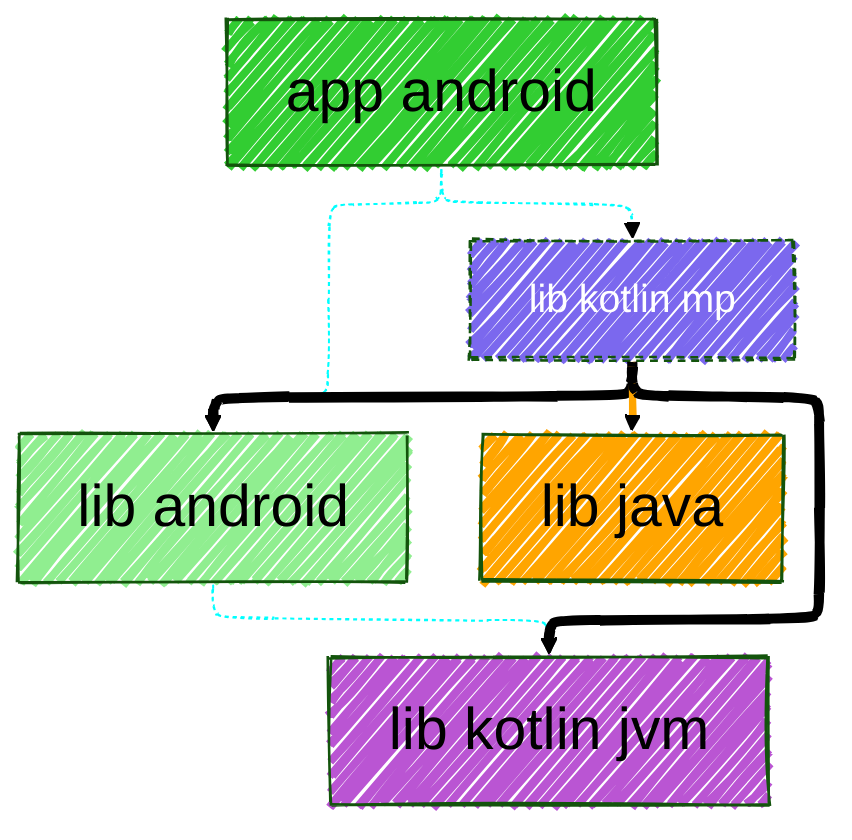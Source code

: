 ---
config:
  layout: elk
  look: handDrawn
  theme: forest
  elk:
    mergeEdges: true
    forceNodeModelOrder: true
    nodePlacementStrategy: LINEAR_SEGMENTS
    cycleBreakingStrategy: INTERACTIVE
    considerModelOrder: PREFER_EDGES
  themeVariables:
    background: #FFF
    fontFamily: arial
    lineColor: #55FF55
    primaryBorderColor: #FF5555
    primaryColor: #ABC123
    darkMode: true
    fontSize: 30px
    defaultLinkColor: #5555FF
---
graph TD
  app_android["app android"]
  lib_android["lib android"]
  lib_java["lib java"]
  lib_kotlin_jvm["lib kotlin jvm"]
  lib_kotlin_mp["lib kotlin mp"]
  style app_android fill:limegreen,fillcolor:limegreen
  style lib_android fill:lightgreen,fillcolor:lightgreen
  style lib_java fill:orange,fillcolor:orange
  style lib_kotlin_jvm fill:mediumorchid,fillcolor:mediumorchid
  style lib_kotlin_mp fill:mediumslateblue,color:white,stroke-dasharray:4 3 2 1,font-size:20px,fillcolor:mediumslateblue
  app_android -.-> lib_android
  linkStyle 0 stroke:aqua
  app_android -.-> lib_kotlin_mp
  linkStyle 1 stroke:aqua
  lib_android -.-> lib_kotlin_jvm
  linkStyle 2 stroke:aqua
  lib_kotlin_mp --> lib_android
  linkStyle 3 stroke-width:5px
  lib_kotlin_mp ==> lib_java
  linkStyle 4 stroke:orange
  lib_kotlin_mp --> lib_kotlin_jvm
  linkStyle 5 stroke-width:5px